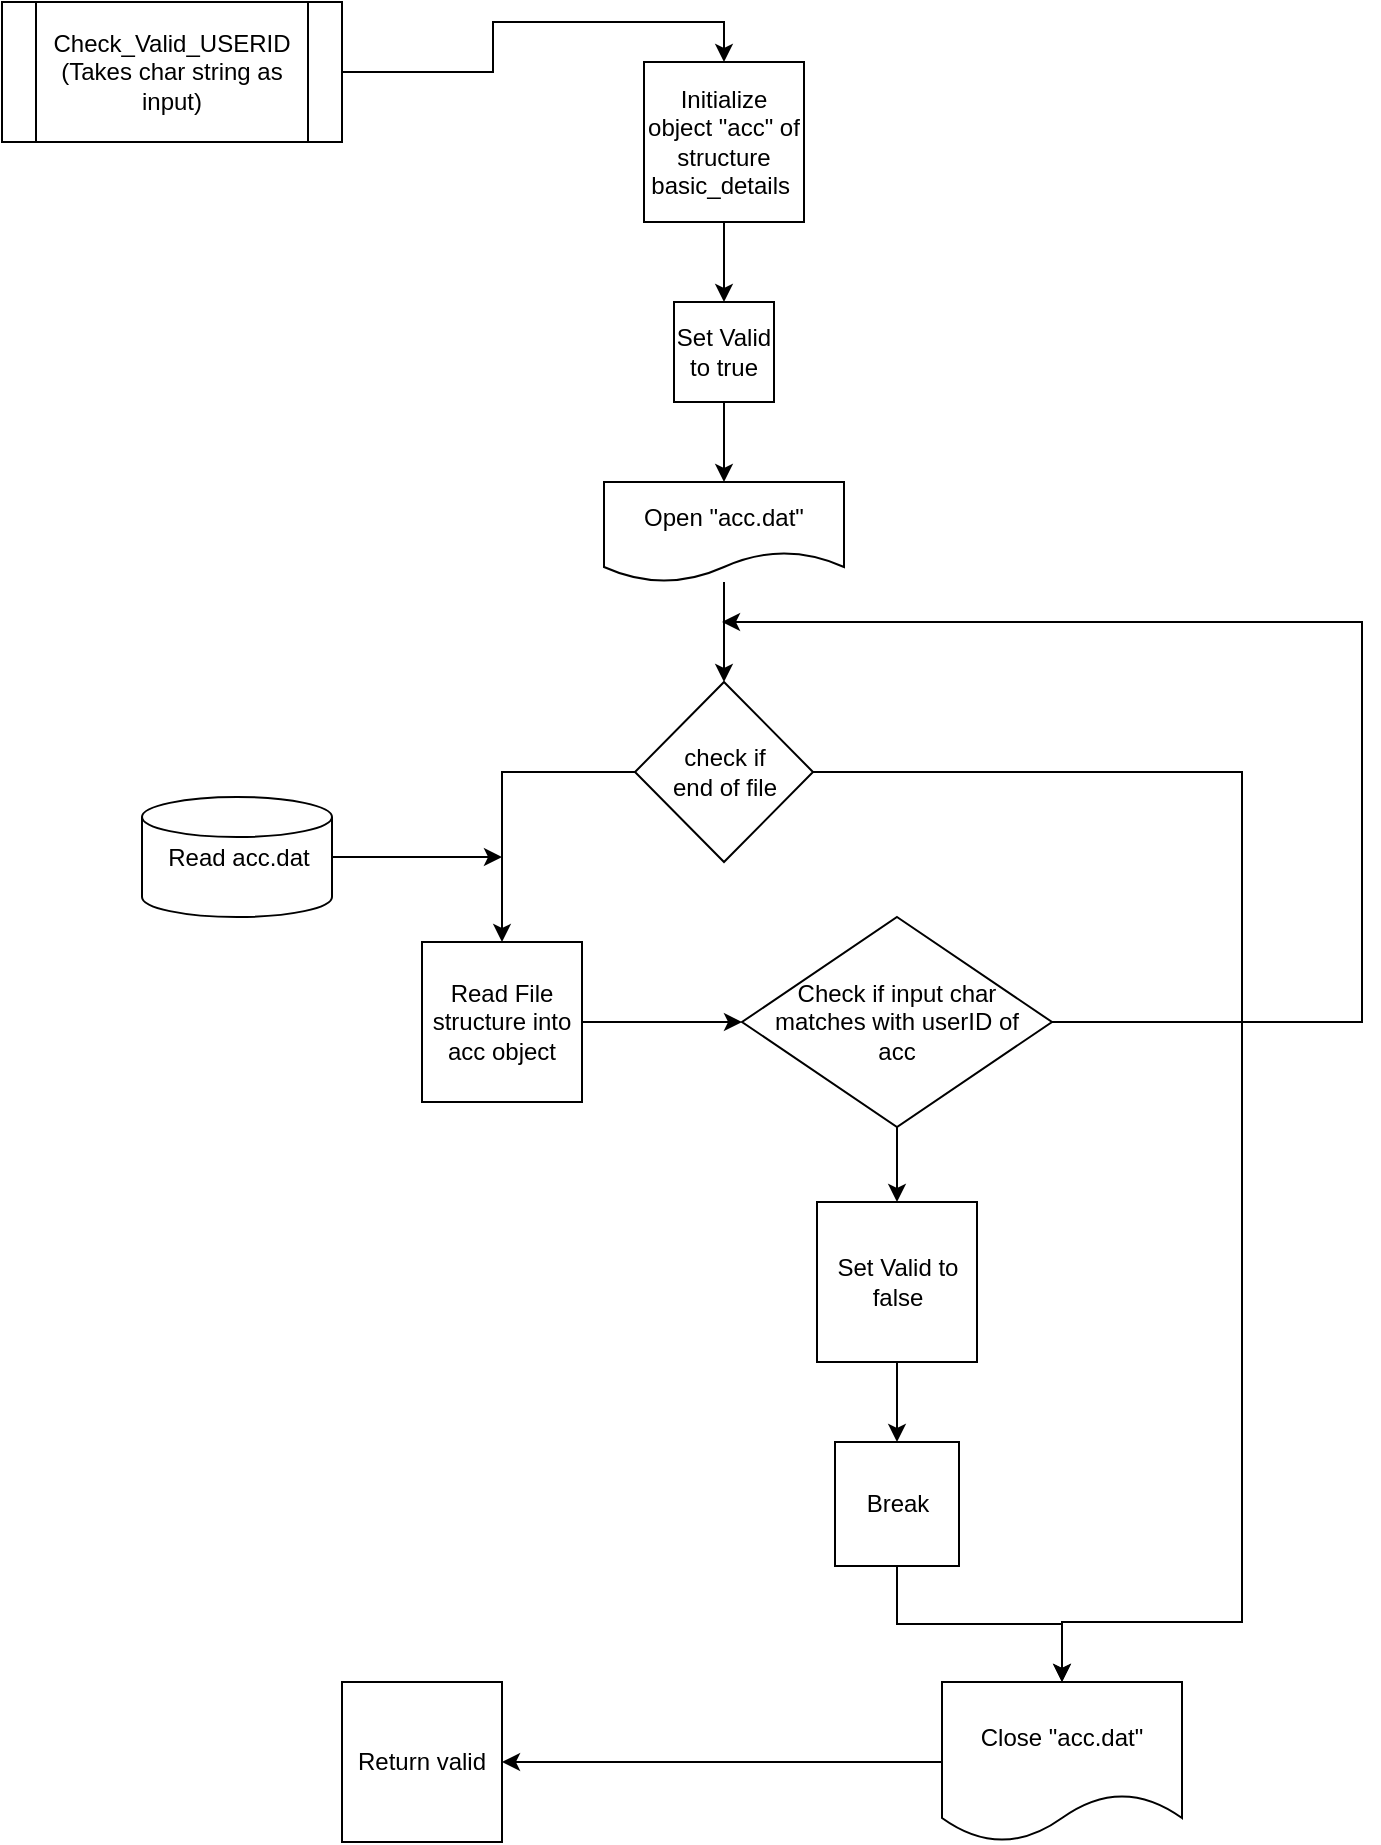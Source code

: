 <mxfile version="13.1.3" type="github"><diagram id="C5RBs43oDa-KdzZeNtuy" name="Page-1"><mxGraphModel dx="1483" dy="759" grid="1" gridSize="10" guides="1" tooltips="1" connect="1" arrows="1" fold="1" page="1" pageScale="1" pageWidth="827" pageHeight="1169" math="0" shadow="0"><root><mxCell id="WIyWlLk6GJQsqaUBKTNV-0"/><mxCell id="WIyWlLk6GJQsqaUBKTNV-1" parent="WIyWlLk6GJQsqaUBKTNV-0"/><mxCell id="reKKBWlsTgD-YEaupvIY-5" style="edgeStyle=orthogonalEdgeStyle;rounded=0;orthogonalLoop=1;jettySize=auto;html=1;entryX=0.5;entryY=0;entryDx=0;entryDy=0;" edge="1" parent="WIyWlLk6GJQsqaUBKTNV-1" source="reKKBWlsTgD-YEaupvIY-0" target="reKKBWlsTgD-YEaupvIY-4"><mxGeometry relative="1" as="geometry"/></mxCell><mxCell id="reKKBWlsTgD-YEaupvIY-0" value="Check_Valid_USERID (Takes char string as input)" style="shape=process;whiteSpace=wrap;html=1;backgroundOutline=1;spacingLeft=20;spacingRight=20;" vertex="1" parent="WIyWlLk6GJQsqaUBKTNV-1"><mxGeometry x="40" y="90" width="170" height="70" as="geometry"/></mxCell><mxCell id="reKKBWlsTgD-YEaupvIY-10" value="" style="edgeStyle=orthogonalEdgeStyle;rounded=0;orthogonalLoop=1;jettySize=auto;html=1;" edge="1" parent="WIyWlLk6GJQsqaUBKTNV-1" source="reKKBWlsTgD-YEaupvIY-1" target="reKKBWlsTgD-YEaupvIY-9"><mxGeometry relative="1" as="geometry"/></mxCell><mxCell id="reKKBWlsTgD-YEaupvIY-1" value="Open &quot;acc.dat&quot;" style="shape=document;whiteSpace=wrap;html=1;boundedLbl=1;" vertex="1" parent="WIyWlLk6GJQsqaUBKTNV-1"><mxGeometry x="341" y="330" width="120" height="50" as="geometry"/></mxCell><mxCell id="reKKBWlsTgD-YEaupvIY-15" value="" style="edgeStyle=orthogonalEdgeStyle;rounded=0;orthogonalLoop=1;jettySize=auto;html=1;" edge="1" parent="WIyWlLk6GJQsqaUBKTNV-1" source="reKKBWlsTgD-YEaupvIY-4" target="reKKBWlsTgD-YEaupvIY-14"><mxGeometry relative="1" as="geometry"/></mxCell><mxCell id="reKKBWlsTgD-YEaupvIY-4" value="Initialize object &quot;acc&quot; of structure basic_details&amp;nbsp;" style="whiteSpace=wrap;html=1;aspect=fixed;" vertex="1" parent="WIyWlLk6GJQsqaUBKTNV-1"><mxGeometry x="361" y="120" width="80" height="80" as="geometry"/></mxCell><mxCell id="reKKBWlsTgD-YEaupvIY-19" style="edgeStyle=orthogonalEdgeStyle;rounded=0;orthogonalLoop=1;jettySize=auto;html=1;entryX=0.5;entryY=0;entryDx=0;entryDy=0;" edge="1" parent="WIyWlLk6GJQsqaUBKTNV-1" source="reKKBWlsTgD-YEaupvIY-9" target="reKKBWlsTgD-YEaupvIY-12"><mxGeometry relative="1" as="geometry"/></mxCell><mxCell id="reKKBWlsTgD-YEaupvIY-32" style="edgeStyle=orthogonalEdgeStyle;rounded=0;orthogonalLoop=1;jettySize=auto;html=1;entryX=0.5;entryY=0;entryDx=0;entryDy=0;" edge="1" parent="WIyWlLk6GJQsqaUBKTNV-1" source="reKKBWlsTgD-YEaupvIY-9" target="reKKBWlsTgD-YEaupvIY-33"><mxGeometry relative="1" as="geometry"><mxPoint x="640" y="870" as="targetPoint"/><Array as="points"><mxPoint x="660" y="475"/><mxPoint x="660" y="900"/><mxPoint x="570" y="900"/></Array></mxGeometry></mxCell><mxCell id="reKKBWlsTgD-YEaupvIY-9" value="check if end of file" style="rhombus;whiteSpace=wrap;html=1;spacingLeft=15;spacingRight=15;" vertex="1" parent="WIyWlLk6GJQsqaUBKTNV-1"><mxGeometry x="356.5" y="430" width="89" height="90" as="geometry"/></mxCell><mxCell id="reKKBWlsTgD-YEaupvIY-20" value="" style="edgeStyle=orthogonalEdgeStyle;rounded=0;orthogonalLoop=1;jettySize=auto;html=1;" edge="1" parent="WIyWlLk6GJQsqaUBKTNV-1" source="reKKBWlsTgD-YEaupvIY-12" target="reKKBWlsTgD-YEaupvIY-13"><mxGeometry relative="1" as="geometry"/></mxCell><mxCell id="reKKBWlsTgD-YEaupvIY-12" value="Read File structure into acc object" style="whiteSpace=wrap;html=1;aspect=fixed;" vertex="1" parent="WIyWlLk6GJQsqaUBKTNV-1"><mxGeometry x="250" y="560" width="80" height="80" as="geometry"/></mxCell><mxCell id="reKKBWlsTgD-YEaupvIY-30" value="" style="edgeStyle=orthogonalEdgeStyle;rounded=0;orthogonalLoop=1;jettySize=auto;html=1;" edge="1" parent="WIyWlLk6GJQsqaUBKTNV-1" source="reKKBWlsTgD-YEaupvIY-13" target="reKKBWlsTgD-YEaupvIY-25"><mxGeometry relative="1" as="geometry"/></mxCell><mxCell id="reKKBWlsTgD-YEaupvIY-31" style="edgeStyle=orthogonalEdgeStyle;rounded=0;orthogonalLoop=1;jettySize=auto;html=1;" edge="1" parent="WIyWlLk6GJQsqaUBKTNV-1" source="reKKBWlsTgD-YEaupvIY-13"><mxGeometry relative="1" as="geometry"><mxPoint x="400" y="400" as="targetPoint"/><Array as="points"><mxPoint x="720" y="600"/><mxPoint x="720" y="400"/></Array></mxGeometry></mxCell><mxCell id="reKKBWlsTgD-YEaupvIY-13" value="Check if input char matches with userID of acc" style="rhombus;whiteSpace=wrap;html=1;spacingLeft=15;spacingRight=15;" vertex="1" parent="WIyWlLk6GJQsqaUBKTNV-1"><mxGeometry x="410" y="547.5" width="155" height="105" as="geometry"/></mxCell><mxCell id="reKKBWlsTgD-YEaupvIY-16" value="" style="edgeStyle=orthogonalEdgeStyle;rounded=0;orthogonalLoop=1;jettySize=auto;html=1;" edge="1" parent="WIyWlLk6GJQsqaUBKTNV-1" source="reKKBWlsTgD-YEaupvIY-14" target="reKKBWlsTgD-YEaupvIY-1"><mxGeometry relative="1" as="geometry"/></mxCell><mxCell id="reKKBWlsTgD-YEaupvIY-14" value="Set Valid to true" style="whiteSpace=wrap;html=1;aspect=fixed;" vertex="1" parent="WIyWlLk6GJQsqaUBKTNV-1"><mxGeometry x="376" y="240" width="50" height="50" as="geometry"/></mxCell><mxCell id="reKKBWlsTgD-YEaupvIY-24" style="edgeStyle=orthogonalEdgeStyle;rounded=0;orthogonalLoop=1;jettySize=auto;html=1;" edge="1" parent="WIyWlLk6GJQsqaUBKTNV-1" source="reKKBWlsTgD-YEaupvIY-21"><mxGeometry relative="1" as="geometry"><mxPoint x="290" y="517.5" as="targetPoint"/></mxGeometry></mxCell><mxCell id="reKKBWlsTgD-YEaupvIY-21" value="Read acc.dat" style="strokeWidth=1;html=1;shape=mxgraph.flowchart.database;" vertex="1" parent="WIyWlLk6GJQsqaUBKTNV-1"><mxGeometry x="110" y="487.5" width="95" height="60" as="geometry"/></mxCell><mxCell id="reKKBWlsTgD-YEaupvIY-29" value="" style="edgeStyle=orthogonalEdgeStyle;rounded=0;orthogonalLoop=1;jettySize=auto;html=1;" edge="1" parent="WIyWlLk6GJQsqaUBKTNV-1" source="reKKBWlsTgD-YEaupvIY-25" target="reKKBWlsTgD-YEaupvIY-26"><mxGeometry relative="1" as="geometry"/></mxCell><mxCell id="reKKBWlsTgD-YEaupvIY-25" value="Set Valid to false" style="whiteSpace=wrap;html=1;aspect=fixed;strokeWidth=1;" vertex="1" parent="WIyWlLk6GJQsqaUBKTNV-1"><mxGeometry x="447.5" y="690" width="80" height="80" as="geometry"/></mxCell><mxCell id="reKKBWlsTgD-YEaupvIY-34" style="edgeStyle=orthogonalEdgeStyle;rounded=0;orthogonalLoop=1;jettySize=auto;html=1;" edge="1" parent="WIyWlLk6GJQsqaUBKTNV-1" source="reKKBWlsTgD-YEaupvIY-26" target="reKKBWlsTgD-YEaupvIY-33"><mxGeometry relative="1" as="geometry"/></mxCell><mxCell id="reKKBWlsTgD-YEaupvIY-26" value="Break" style="whiteSpace=wrap;html=1;aspect=fixed;strokeWidth=1;" vertex="1" parent="WIyWlLk6GJQsqaUBKTNV-1"><mxGeometry x="456.5" y="810" width="62" height="62" as="geometry"/></mxCell><mxCell id="reKKBWlsTgD-YEaupvIY-38" style="edgeStyle=orthogonalEdgeStyle;rounded=0;orthogonalLoop=1;jettySize=auto;html=1;entryX=1;entryY=0.5;entryDx=0;entryDy=0;" edge="1" parent="WIyWlLk6GJQsqaUBKTNV-1" source="reKKBWlsTgD-YEaupvIY-33" target="reKKBWlsTgD-YEaupvIY-35"><mxGeometry relative="1" as="geometry"/></mxCell><mxCell id="reKKBWlsTgD-YEaupvIY-33" value="Close &quot;acc.dat&quot;" style="shape=document;whiteSpace=wrap;html=1;boundedLbl=1;strokeWidth=1;" vertex="1" parent="WIyWlLk6GJQsqaUBKTNV-1"><mxGeometry x="510" y="930" width="120" height="80" as="geometry"/></mxCell><mxCell id="reKKBWlsTgD-YEaupvIY-35" value="Return valid" style="whiteSpace=wrap;html=1;aspect=fixed;strokeWidth=1;" vertex="1" parent="WIyWlLk6GJQsqaUBKTNV-1"><mxGeometry x="210" y="930" width="80" height="80" as="geometry"/></mxCell></root></mxGraphModel></diagram></mxfile>